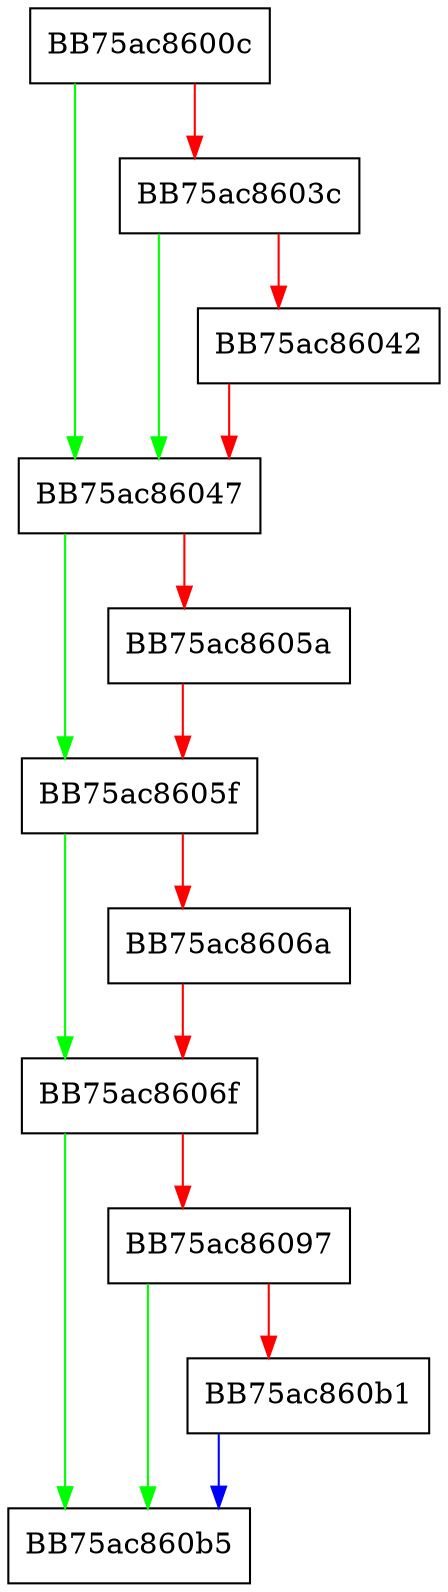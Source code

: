 digraph CResourceAction {
  node [shape="box"];
  graph [splines=ortho];
  BB75ac8600c -> BB75ac86047 [color="green"];
  BB75ac8600c -> BB75ac8603c [color="red"];
  BB75ac8603c -> BB75ac86047 [color="green"];
  BB75ac8603c -> BB75ac86042 [color="red"];
  BB75ac86042 -> BB75ac86047 [color="red"];
  BB75ac86047 -> BB75ac8605f [color="green"];
  BB75ac86047 -> BB75ac8605a [color="red"];
  BB75ac8605a -> BB75ac8605f [color="red"];
  BB75ac8605f -> BB75ac8606f [color="green"];
  BB75ac8605f -> BB75ac8606a [color="red"];
  BB75ac8606a -> BB75ac8606f [color="red"];
  BB75ac8606f -> BB75ac860b5 [color="green"];
  BB75ac8606f -> BB75ac86097 [color="red"];
  BB75ac86097 -> BB75ac860b5 [color="green"];
  BB75ac86097 -> BB75ac860b1 [color="red"];
  BB75ac860b1 -> BB75ac860b5 [color="blue"];
}